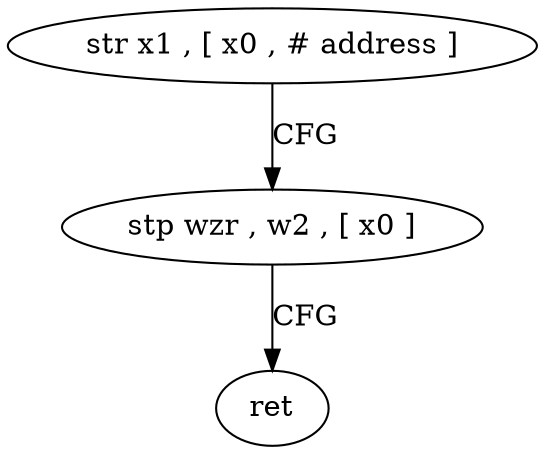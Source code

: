 digraph "func" {
"4223008" [label = "str x1 , [ x0 , # address ]" ]
"4223012" [label = "stp wzr , w2 , [ x0 ]" ]
"4223016" [label = "ret" ]
"4223008" -> "4223012" [ label = "CFG" ]
"4223012" -> "4223016" [ label = "CFG" ]
}
